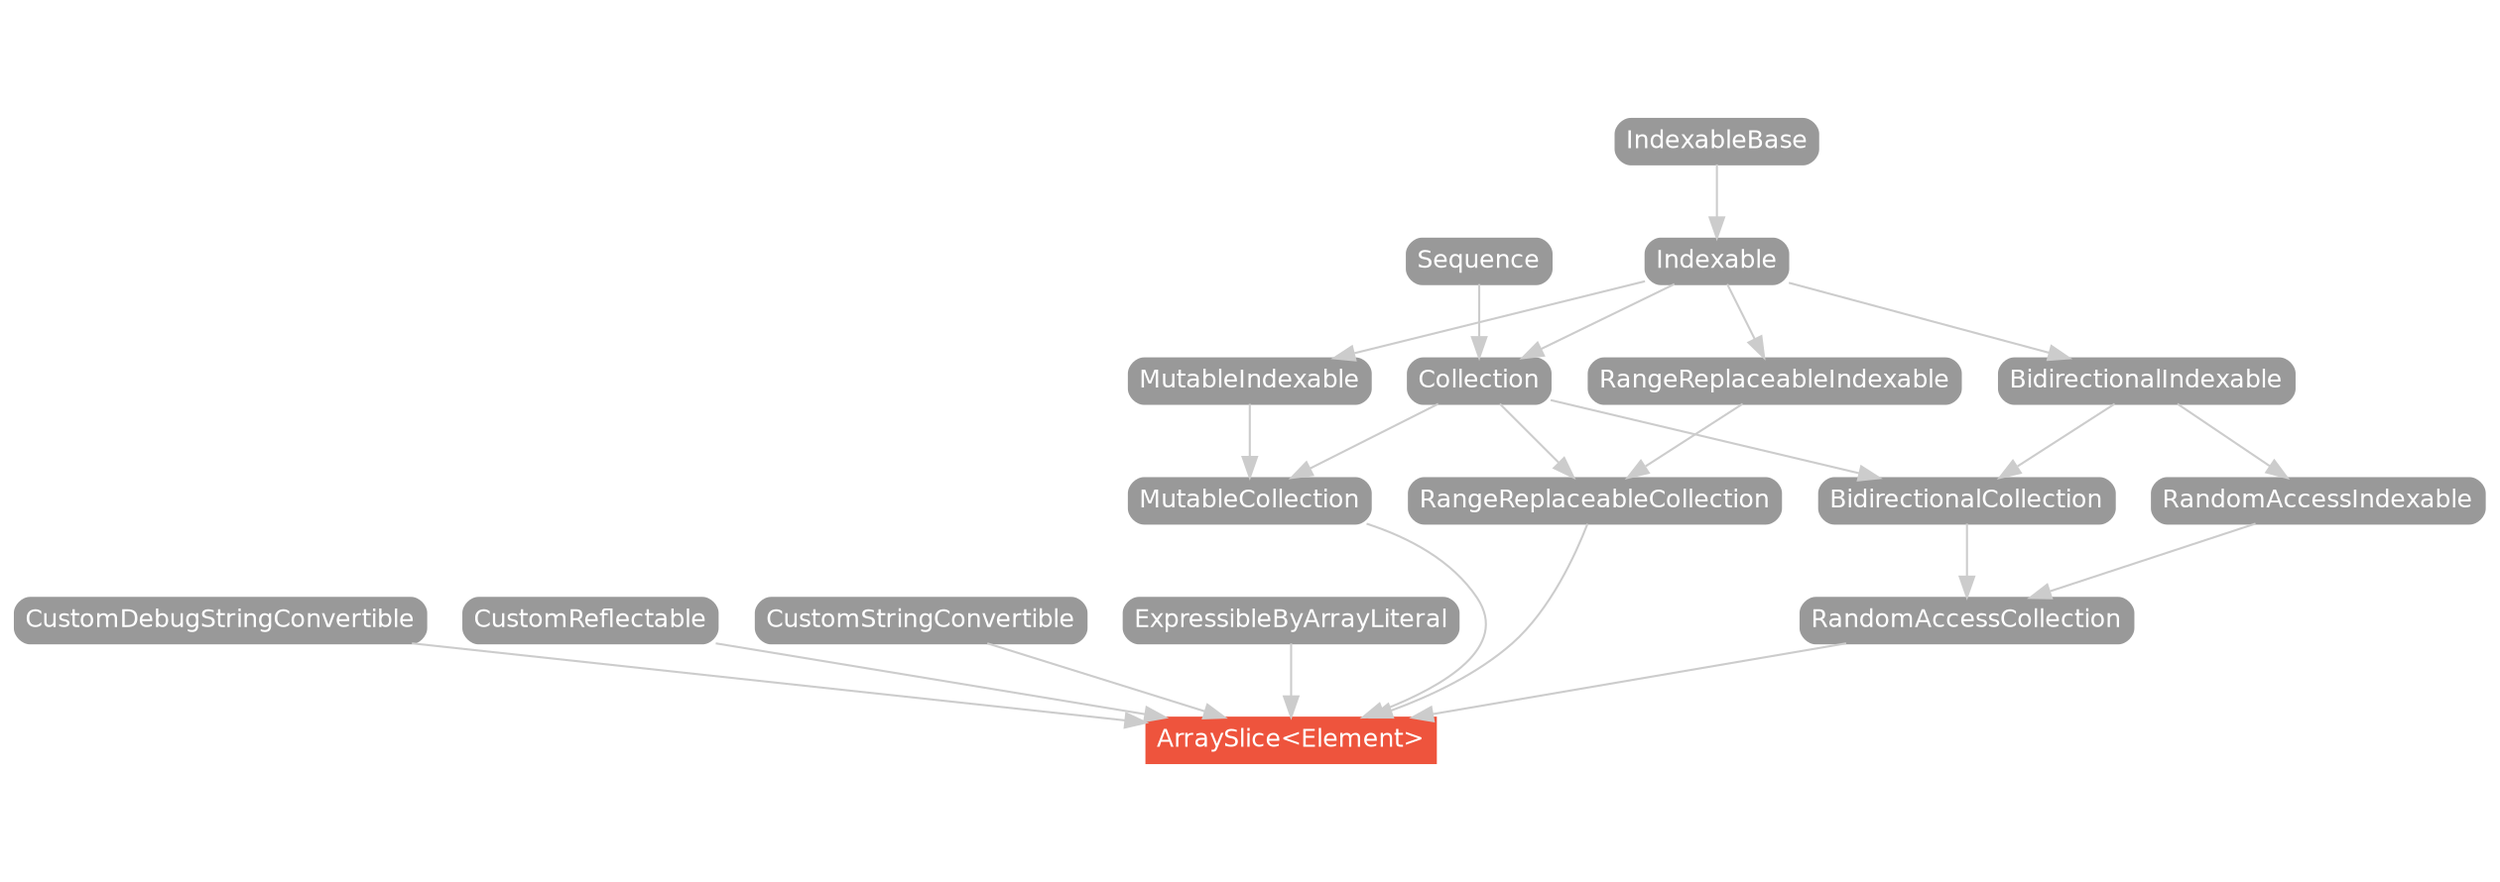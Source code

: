 strict digraph "ArraySlice<Element> - Type Hierarchy - SwiftDoc.org" {
    pad="0.1,0.8"
    node [shape=box, style="filled,rounded", color="#999999", fillcolor="#999999", fontcolor=white, fontname=Helvetica, fontnames="Helvetica,sansserif", fontsize=12, margin="0.07,0.05", height="0.3"]
    edge [color="#cccccc"]
    "ArraySlice<Element>" [URL="/type/ArraySlice/", style="filled", fillcolor="#ee543d", color="#ee543d"]
    "BidirectionalCollection" [URL="/protocol/BidirectionalCollection/hierarchy/"]
    "BidirectionalIndexable" [URL="/protocol/BidirectionalIndexable/hierarchy/"]
    "Collection" [URL="/protocol/Collection/hierarchy/"]
    "CustomDebugStringConvertible" [URL="/protocol/CustomDebugStringConvertible/hierarchy/"]
    "CustomReflectable" [URL="/protocol/CustomReflectable/hierarchy/"]
    "CustomStringConvertible" [URL="/protocol/CustomStringConvertible/hierarchy/"]
    "ExpressibleByArrayLiteral" [URL="/protocol/ExpressibleByArrayLiteral/hierarchy/"]
    "Indexable" [URL="/protocol/Indexable/hierarchy/"]
    "IndexableBase" [URL="/protocol/IndexableBase/hierarchy/"]
    "MutableCollection" [URL="/protocol/MutableCollection/hierarchy/"]
    "MutableIndexable" [URL="/protocol/MutableIndexable/hierarchy/"]
    "RandomAccessCollection" [URL="/protocol/RandomAccessCollection/hierarchy/"]
    "RandomAccessIndexable" [URL="/protocol/RandomAccessIndexable/hierarchy/"]
    "RangeReplaceableCollection" [URL="/protocol/RangeReplaceableCollection/hierarchy/"]
    "RangeReplaceableIndexable" [URL="/protocol/RangeReplaceableIndexable/hierarchy/"]
    "Sequence" [URL="/protocol/Sequence/hierarchy/"]    "RandomAccessCollection" -> "ArraySlice<Element>"
    "MutableCollection" -> "ArraySlice<Element>"
    "ExpressibleByArrayLiteral" -> "ArraySlice<Element>"
    "RangeReplaceableCollection" -> "ArraySlice<Element>"
    "CustomReflectable" -> "ArraySlice<Element>"
    "CustomStringConvertible" -> "ArraySlice<Element>"
    "CustomDebugStringConvertible" -> "ArraySlice<Element>"
    "RandomAccessIndexable" -> "RandomAccessCollection"
    "BidirectionalCollection" -> "RandomAccessCollection"
    "BidirectionalIndexable" -> "RandomAccessIndexable"
    "Indexable" -> "BidirectionalIndexable"
    "IndexableBase" -> "Indexable"
    "BidirectionalIndexable" -> "BidirectionalCollection"
    "Collection" -> "BidirectionalCollection"
    "Indexable" -> "BidirectionalIndexable"
    "IndexableBase" -> "Indexable"
    "Indexable" -> "Collection"
    "Sequence" -> "Collection"
    "IndexableBase" -> "Indexable"
    "MutableIndexable" -> "MutableCollection"
    "Collection" -> "MutableCollection"
    "Indexable" -> "MutableIndexable"
    "IndexableBase" -> "Indexable"
    "Indexable" -> "Collection"
    "Sequence" -> "Collection"
    "IndexableBase" -> "Indexable"
    "RangeReplaceableIndexable" -> "RangeReplaceableCollection"
    "Collection" -> "RangeReplaceableCollection"
    "Indexable" -> "RangeReplaceableIndexable"
    "IndexableBase" -> "Indexable"
    "Indexable" -> "Collection"
    "Sequence" -> "Collection"
    "IndexableBase" -> "Indexable"
    subgraph Types {
        rank = max; "ArraySlice<Element>";
    }
}